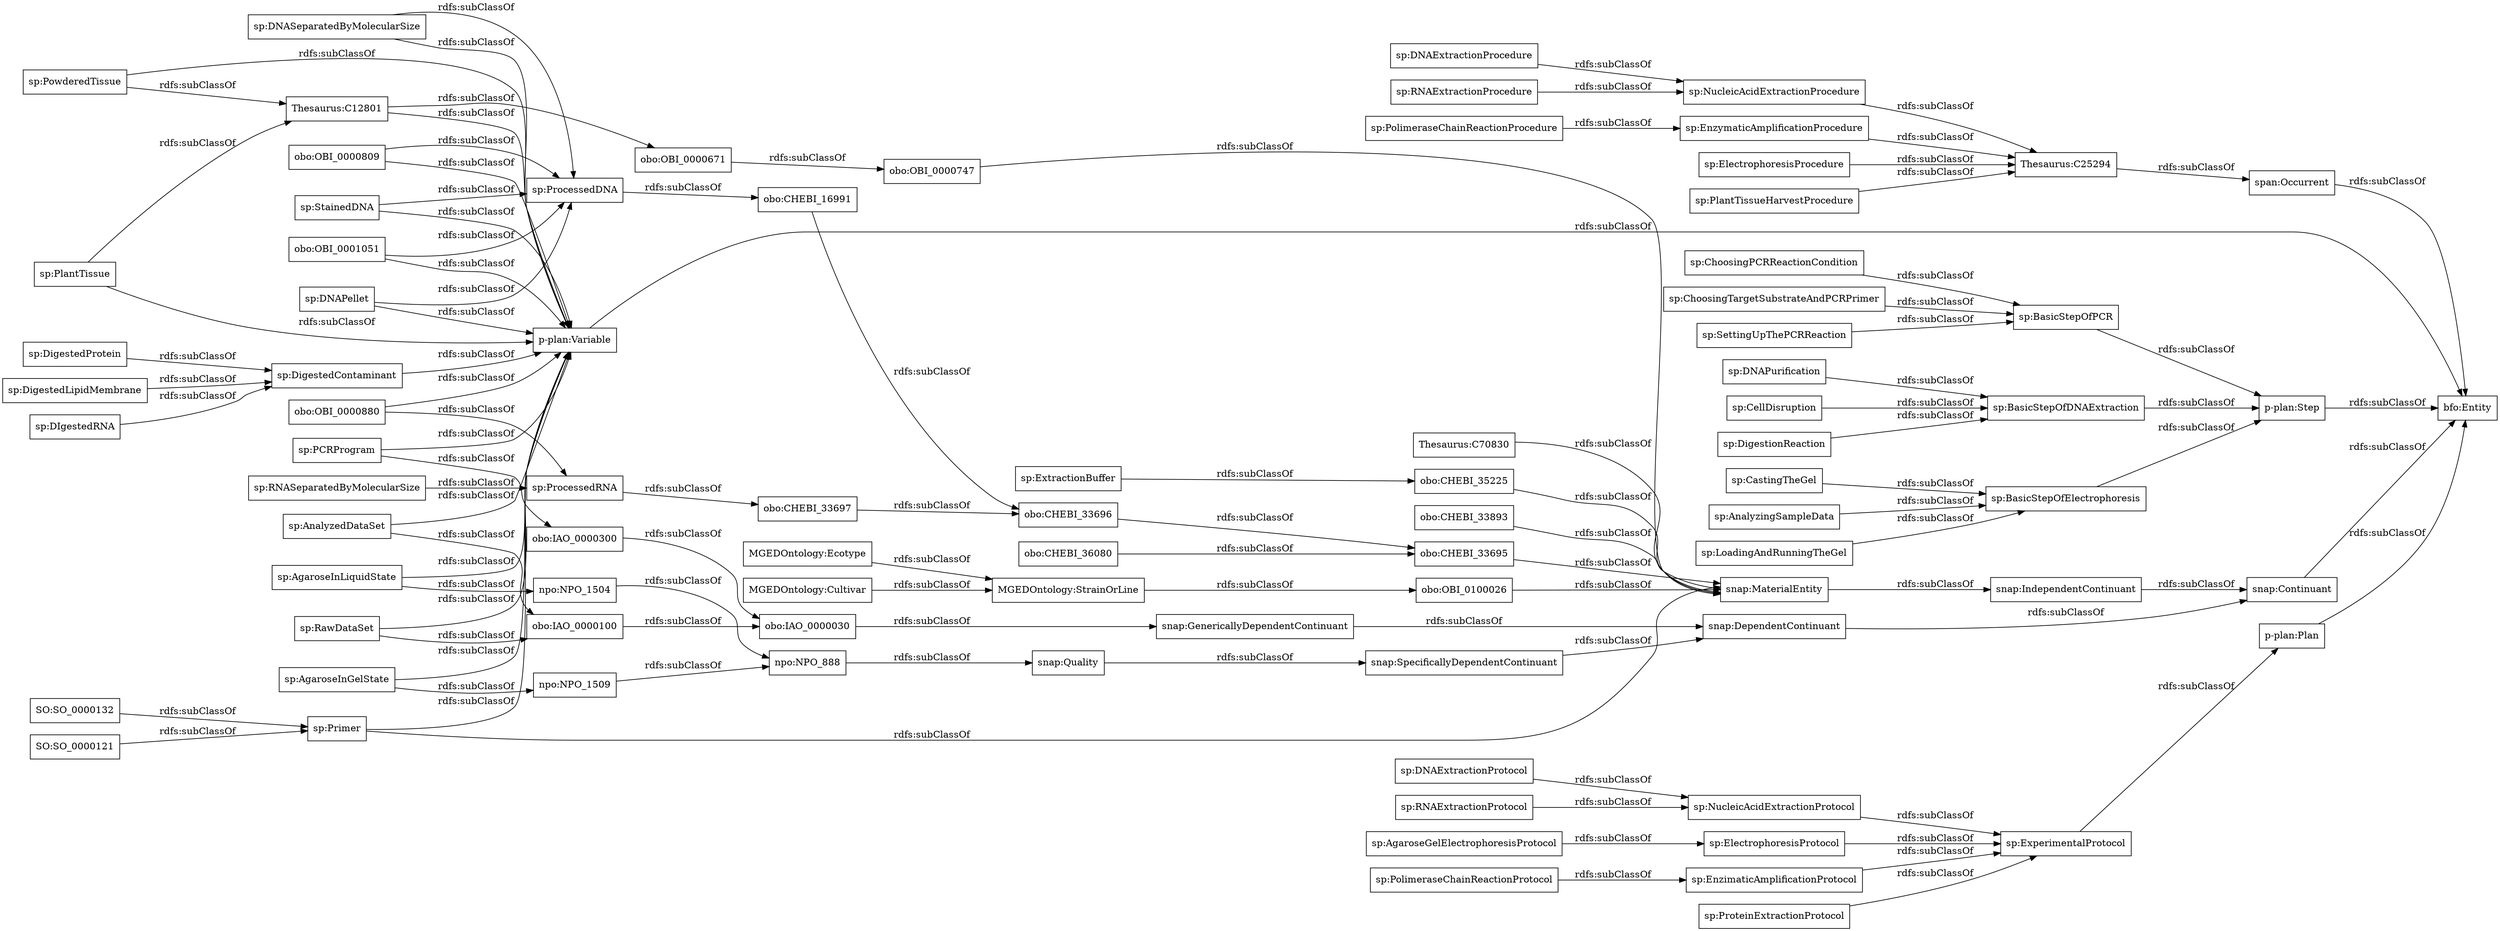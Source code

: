 digraph ar2dtool_diagram { 
rankdir=LR;
size="1000"
node [shape = rectangle, color="black"]; "sp:PlantTissue" "snap:DependentContinuant" "MGEDOntology:Cultivar" "Thesaurus:C70830" "sp:LoadingAndRunningTheGel" "sp:RNASeparatedByMolecularSize" "obo:CHEBI_35225" "SO:SO_0000132" "sp:DNASeparatedByMolecularSize" "sp:Primer" "sp:BasicStepOfElectrophoresis" "sp:CastingTheGel" "sp:SettingUpThePCRReaction" "sp:DigestionReaction" "sp:StainedDNA" "sp:PowderedTissue" "MGEDOntology:StrainOrLine" "span:Occurrent" "sp:ProteinExtractionProtocol" "sp:PolimeraseChainReactionProcedure" "snap:Quality" "sp:ElectrophoresisProcedure" "sp:AnalyzedDataSet" "sp:NucleicAcidExtractionProcedure" "sp:ExtractionBuffer" "obo:CHEBI_36080" "snap:MaterialEntity" "sp:ProcessedRNA" "sp:EnzimaticAmplificationProtocol" "sp:DigestedProtein" "obo:OBI_0000671" "Thesaurus:C12801" "sp:EnzymaticAmplificationProcedure" "MGEDOntology:Ecotype" "snap:IndependentContinuant" "sp:DigestedContaminant" "sp:AnalyzingSampleData" "obo:OBI_0000880" "sp:DigestedLipidMembrane" "sp:ChoosingPCRReactionCondition" "sp:PolimeraseChainReactionProtocol" "sp:ChoosingTargetSubstrateAndPCRPrimer" "npo:NPO_1509" "bfo:Entity" "obo:CHEBI_33893" "sp:BasicStepOfPCR" "snap:SpecificallyDependentContinuant" "sp:ProcessedDNA" "obo:IAO_0000100" "npo:NPO_1504" "sp:RNAExtractionProcedure" "sp:DNAPurification" "sp:ExperimentalProtocol" "sp:RawDataSet" "snap:GenericallyDependentContinuant" "SO:SO_0000121" "obo:CHEBI_33697" "sp:AgaroseInLiquidState" "sp:RNAExtractionProtocol" "sp:AgaroseGelElectrophoresisProtocol" "npo:NPO_888" "Thesaurus:C25294" "sp:AgaroseInGelState" "sp:DNAExtractionProcedure" "obo:OBI_0000809" "p-plan:Variable" "p-plan:Step" "snap:Continuant" "sp:DIgestedRNA" "obo:CHEBI_33695" "sp:CellDisruption" "sp:DNAPellet" "sp:BasicStepOfDNAExtraction" "obo:CHEBI_16991" "sp:PCRProgram" "obo:IAO_0000030" "obo:OBI_0001051" "obo:IAO_0000300" "obo:OBI_0100026" "sp:PlantTissueHarvestProcedure" "sp:NucleicAcidExtractionProtocol" "p-plan:Plan" "obo:CHEBI_33696" "sp:ElectrophoresisProtocol" "obo:OBI_0000747" "sp:DNAExtractionProtocol" ; /*classes style*/
	"sp:DigestedLipidMembrane" -> "sp:DigestedContaminant" [ label = "rdfs:subClassOf" ];
	"sp:ChoosingTargetSubstrateAndPCRPrimer" -> "sp:BasicStepOfPCR" [ label = "rdfs:subClassOf" ];
	"obo:CHEBI_33893" -> "snap:MaterialEntity" [ label = "rdfs:subClassOf" ];
	"sp:AnalyzedDataSet" -> "p-plan:Variable" [ label = "rdfs:subClassOf" ];
	"sp:AnalyzedDataSet" -> "obo:IAO_0000100" [ label = "rdfs:subClassOf" ];
	"sp:RNAExtractionProtocol" -> "sp:NucleicAcidExtractionProtocol" [ label = "rdfs:subClassOf" ];
	"sp:RNASeparatedByMolecularSize" -> "sp:ProcessedRNA" [ label = "rdfs:subClassOf" ];
	"p-plan:Step" -> "bfo:Entity" [ label = "rdfs:subClassOf" ];
	"sp:ElectrophoresisProtocol" -> "sp:ExperimentalProtocol" [ label = "rdfs:subClassOf" ];
	"sp:CastingTheGel" -> "sp:BasicStepOfElectrophoresis" [ label = "rdfs:subClassOf" ];
	"obo:CHEBI_35225" -> "snap:MaterialEntity" [ label = "rdfs:subClassOf" ];
	"obo:CHEBI_16991" -> "obo:CHEBI_33696" [ label = "rdfs:subClassOf" ];
	"Thesaurus:C12801" -> "p-plan:Variable" [ label = "rdfs:subClassOf" ];
	"Thesaurus:C12801" -> "obo:OBI_0000671" [ label = "rdfs:subClassOf" ];
	"Thesaurus:C70830" -> "snap:MaterialEntity" [ label = "rdfs:subClassOf" ];
	"sp:NucleicAcidExtractionProtocol" -> "sp:ExperimentalProtocol" [ label = "rdfs:subClassOf" ];
	"sp:DIgestedRNA" -> "sp:DigestedContaminant" [ label = "rdfs:subClassOf" ];
	"sp:PolimeraseChainReactionProcedure" -> "sp:EnzymaticAmplificationProcedure" [ label = "rdfs:subClassOf" ];
	"sp:DNAPellet" -> "p-plan:Variable" [ label = "rdfs:subClassOf" ];
	"sp:DNAPellet" -> "sp:ProcessedDNA" [ label = "rdfs:subClassOf" ];
	"sp:DNAPurification" -> "sp:BasicStepOfDNAExtraction" [ label = "rdfs:subClassOf" ];
	"obo:CHEBI_36080" -> "obo:CHEBI_33695" [ label = "rdfs:subClassOf" ];
	"obo:OBI_0100026" -> "snap:MaterialEntity" [ label = "rdfs:subClassOf" ];
	"sp:StainedDNA" -> "p-plan:Variable" [ label = "rdfs:subClassOf" ];
	"sp:StainedDNA" -> "sp:ProcessedDNA" [ label = "rdfs:subClassOf" ];
	"sp:EnzimaticAmplificationProtocol" -> "sp:ExperimentalProtocol" [ label = "rdfs:subClassOf" ];
	"sp:AgaroseInLiquidState" -> "p-plan:Variable" [ label = "rdfs:subClassOf" ];
	"sp:AgaroseInLiquidState" -> "npo:NPO_1504" [ label = "rdfs:subClassOf" ];
	"MGEDOntology:Cultivar" -> "MGEDOntology:StrainOrLine" [ label = "rdfs:subClassOf" ];
	"sp:EnzymaticAmplificationProcedure" -> "Thesaurus:C25294" [ label = "rdfs:subClassOf" ];
	"snap:GenericallyDependentContinuant" -> "snap:DependentContinuant" [ label = "rdfs:subClassOf" ];
	"p-plan:Variable" -> "bfo:Entity" [ label = "rdfs:subClassOf" ];
	"snap:Continuant" -> "bfo:Entity" [ label = "rdfs:subClassOf" ];
	"snap:SpecificallyDependentContinuant" -> "snap:DependentContinuant" [ label = "rdfs:subClassOf" ];
	"sp:DigestionReaction" -> "sp:BasicStepOfDNAExtraction" [ label = "rdfs:subClassOf" ];
	"sp:ExperimentalProtocol" -> "p-plan:Plan" [ label = "rdfs:subClassOf" ];
	"obo:OBI_0000880" -> "p-plan:Variable" [ label = "rdfs:subClassOf" ];
	"obo:OBI_0000880" -> "sp:ProcessedRNA" [ label = "rdfs:subClassOf" ];
	"sp:DNAExtractionProcedure" -> "sp:NucleicAcidExtractionProcedure" [ label = "rdfs:subClassOf" ];
	"obo:OBI_0000809" -> "p-plan:Variable" [ label = "rdfs:subClassOf" ];
	"obo:OBI_0000809" -> "sp:ProcessedDNA" [ label = "rdfs:subClassOf" ];
	"sp:ProcessedRNA" -> "obo:CHEBI_33697" [ label = "rdfs:subClassOf" ];
	"sp:AgaroseInGelState" -> "p-plan:Variable" [ label = "rdfs:subClassOf" ];
	"sp:AgaroseInGelState" -> "npo:NPO_1509" [ label = "rdfs:subClassOf" ];
	"obo:IAO_0000030" -> "snap:GenericallyDependentContinuant" [ label = "rdfs:subClassOf" ];
	"obo:CHEBI_33697" -> "obo:CHEBI_33696" [ label = "rdfs:subClassOf" ];
	"sp:PCRProgram" -> "p-plan:Variable" [ label = "rdfs:subClassOf" ];
	"sp:PCRProgram" -> "obo:IAO_0000300" [ label = "rdfs:subClassOf" ];
	"sp:BasicStepOfElectrophoresis" -> "p-plan:Step" [ label = "rdfs:subClassOf" ];
	"snap:Quality" -> "snap:SpecificallyDependentContinuant" [ label = "rdfs:subClassOf" ];
	"sp:PowderedTissue" -> "p-plan:Variable" [ label = "rdfs:subClassOf" ];
	"sp:PowderedTissue" -> "Thesaurus:C12801" [ label = "rdfs:subClassOf" ];
	"sp:DNASeparatedByMolecularSize" -> "p-plan:Variable" [ label = "rdfs:subClassOf" ];
	"sp:DNASeparatedByMolecularSize" -> "sp:ProcessedDNA" [ label = "rdfs:subClassOf" ];
	"sp:BasicStepOfPCR" -> "p-plan:Step" [ label = "rdfs:subClassOf" ];
	"Thesaurus:C25294" -> "span:Occurrent" [ label = "rdfs:subClassOf" ];
	"sp:PolimeraseChainReactionProtocol" -> "sp:EnzimaticAmplificationProtocol" [ label = "rdfs:subClassOf" ];
	"npo:NPO_888" -> "snap:Quality" [ label = "rdfs:subClassOf" ];
	"sp:PlantTissue" -> "p-plan:Variable" [ label = "rdfs:subClassOf" ];
	"sp:PlantTissue" -> "Thesaurus:C12801" [ label = "rdfs:subClassOf" ];
	"MGEDOntology:StrainOrLine" -> "obo:OBI_0100026" [ label = "rdfs:subClassOf" ];
	"obo:CHEBI_33696" -> "obo:CHEBI_33695" [ label = "rdfs:subClassOf" ];
	"MGEDOntology:Ecotype" -> "MGEDOntology:StrainOrLine" [ label = "rdfs:subClassOf" ];
	"SO:SO_0000121" -> "sp:Primer" [ label = "rdfs:subClassOf" ];
	"obo:IAO_0000300" -> "obo:IAO_0000030" [ label = "rdfs:subClassOf" ];
	"sp:ChoosingPCRReactionCondition" -> "sp:BasicStepOfPCR" [ label = "rdfs:subClassOf" ];
	"npo:NPO_1504" -> "npo:NPO_888" [ label = "rdfs:subClassOf" ];
	"obo:OBI_0000671" -> "obo:OBI_0000747" [ label = "rdfs:subClassOf" ];
	"obo:OBI_0001051" -> "p-plan:Variable" [ label = "rdfs:subClassOf" ];
	"obo:OBI_0001051" -> "sp:ProcessedDNA" [ label = "rdfs:subClassOf" ];
	"sp:SettingUpThePCRReaction" -> "sp:BasicStepOfPCR" [ label = "rdfs:subClassOf" ];
	"snap:DependentContinuant" -> "snap:Continuant" [ label = "rdfs:subClassOf" ];
	"sp:ElectrophoresisProcedure" -> "Thesaurus:C25294" [ label = "rdfs:subClassOf" ];
	"obo:IAO_0000100" -> "obo:IAO_0000030" [ label = "rdfs:subClassOf" ];
	"obo:CHEBI_33695" -> "snap:MaterialEntity" [ label = "rdfs:subClassOf" ];
	"sp:DigestedContaminant" -> "p-plan:Variable" [ label = "rdfs:subClassOf" ];
	"sp:LoadingAndRunningTheGel" -> "sp:BasicStepOfElectrophoresis" [ label = "rdfs:subClassOf" ];
	"sp:NucleicAcidExtractionProcedure" -> "Thesaurus:C25294" [ label = "rdfs:subClassOf" ];
	"npo:NPO_1509" -> "npo:NPO_888" [ label = "rdfs:subClassOf" ];
	"sp:DNAExtractionProtocol" -> "sp:NucleicAcidExtractionProtocol" [ label = "rdfs:subClassOf" ];
	"snap:IndependentContinuant" -> "snap:Continuant" [ label = "rdfs:subClassOf" ];
	"sp:AgaroseGelElectrophoresisProtocol" -> "sp:ElectrophoresisProtocol" [ label = "rdfs:subClassOf" ];
	"sp:Primer" -> "snap:MaterialEntity" [ label = "rdfs:subClassOf" ];
	"sp:Primer" -> "p-plan:Variable" [ label = "rdfs:subClassOf" ];
	"p-plan:Plan" -> "bfo:Entity" [ label = "rdfs:subClassOf" ];
	"sp:RNAExtractionProcedure" -> "sp:NucleicAcidExtractionProcedure" [ label = "rdfs:subClassOf" ];
	"sp:CellDisruption" -> "sp:BasicStepOfDNAExtraction" [ label = "rdfs:subClassOf" ];
	"sp:ProcessedDNA" -> "obo:CHEBI_16991" [ label = "rdfs:subClassOf" ];
	"span:Occurrent" -> "bfo:Entity" [ label = "rdfs:subClassOf" ];
	"sp:ProteinExtractionProtocol" -> "sp:ExperimentalProtocol" [ label = "rdfs:subClassOf" ];
	"sp:ExtractionBuffer" -> "obo:CHEBI_35225" [ label = "rdfs:subClassOf" ];
	"sp:PlantTissueHarvestProcedure" -> "Thesaurus:C25294" [ label = "rdfs:subClassOf" ];
	"sp:BasicStepOfDNAExtraction" -> "p-plan:Step" [ label = "rdfs:subClassOf" ];
	"snap:MaterialEntity" -> "snap:IndependentContinuant" [ label = "rdfs:subClassOf" ];
	"sp:AnalyzingSampleData" -> "sp:BasicStepOfElectrophoresis" [ label = "rdfs:subClassOf" ];
	"obo:OBI_0000747" -> "snap:MaterialEntity" [ label = "rdfs:subClassOf" ];
	"sp:RawDataSet" -> "p-plan:Variable" [ label = "rdfs:subClassOf" ];
	"sp:RawDataSet" -> "obo:IAO_0000100" [ label = "rdfs:subClassOf" ];
	"SO:SO_0000132" -> "sp:Primer" [ label = "rdfs:subClassOf" ];
	"sp:DigestedProtein" -> "sp:DigestedContaminant" [ label = "rdfs:subClassOf" ];

}
